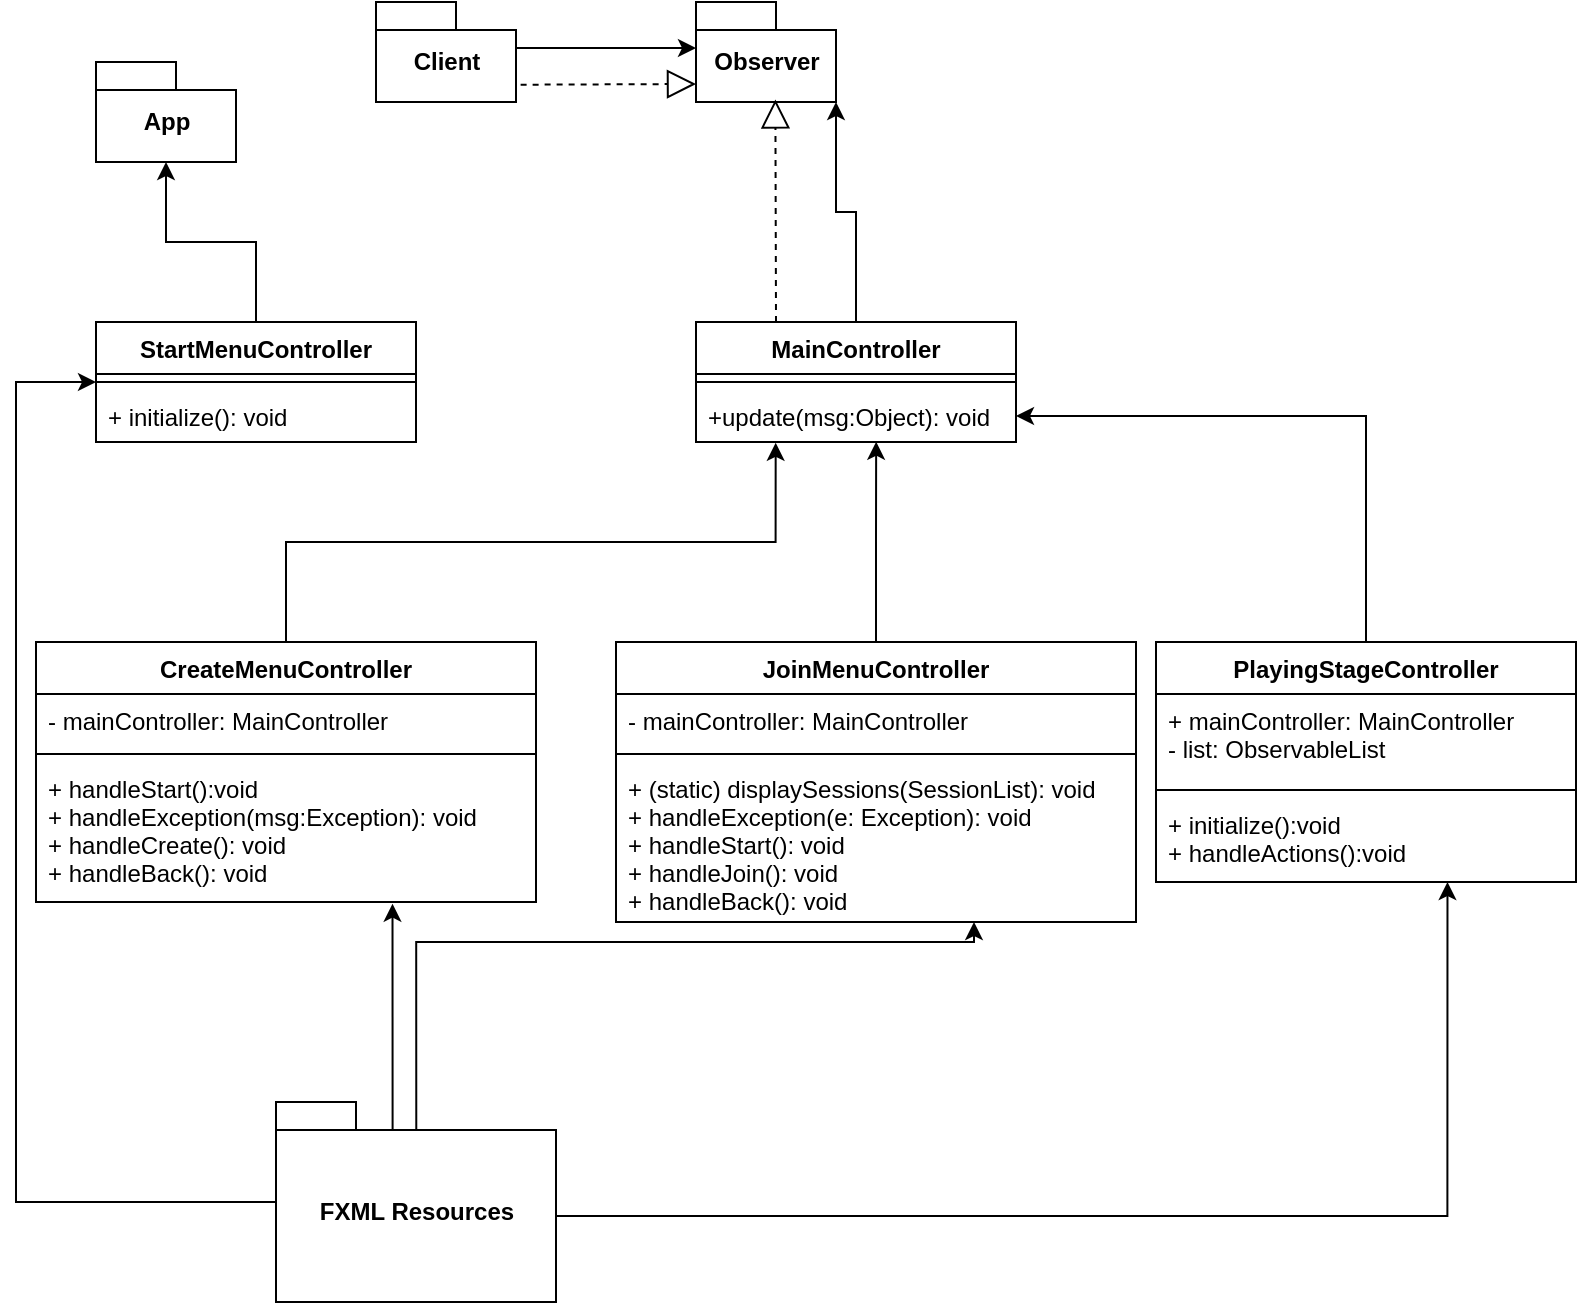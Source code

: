 <mxfile version="12.6.5" type="device"><diagram id="pzL4LH_Sc7CtE2fPriLA" name="Page-1"><mxGraphModel dx="1673" dy="967" grid="1" gridSize="10" guides="1" tooltips="1" connect="1" arrows="1" fold="1" page="1" pageScale="1" pageWidth="827" pageHeight="1169" math="0" shadow="0"><root><mxCell id="0"/><mxCell id="1" parent="0"/><mxCell id="FwR0tVkVCMu9eW7zsfF2-25" style="edgeStyle=orthogonalEdgeStyle;rounded=0;orthogonalLoop=1;jettySize=auto;html=1;entryX=0;entryY=0;entryDx=70;entryDy=50;entryPerimeter=0;" edge="1" parent="1" source="FwR0tVkVCMu9eW7zsfF2-1" target="FwR0tVkVCMu9eW7zsfF2-24"><mxGeometry relative="1" as="geometry"/></mxCell><mxCell id="FwR0tVkVCMu9eW7zsfF2-1" value="MainController" style="swimlane;fontStyle=1;align=center;verticalAlign=top;childLayout=stackLayout;horizontal=1;startSize=26;horizontalStack=0;resizeParent=1;resizeParentMax=0;resizeLast=0;collapsible=1;marginBottom=0;" vertex="1" parent="1"><mxGeometry x="350" y="190" width="160" height="60" as="geometry"/></mxCell><mxCell id="FwR0tVkVCMu9eW7zsfF2-3" value="" style="line;strokeWidth=1;fillColor=none;align=left;verticalAlign=middle;spacingTop=-1;spacingLeft=3;spacingRight=3;rotatable=0;labelPosition=right;points=[];portConstraint=eastwest;" vertex="1" parent="FwR0tVkVCMu9eW7zsfF2-1"><mxGeometry y="26" width="160" height="8" as="geometry"/></mxCell><mxCell id="FwR0tVkVCMu9eW7zsfF2-4" value="+update(msg:Object): void" style="text;strokeColor=none;fillColor=none;align=left;verticalAlign=top;spacingLeft=4;spacingRight=4;overflow=hidden;rotatable=0;points=[[0,0.5],[1,0.5]];portConstraint=eastwest;" vertex="1" parent="FwR0tVkVCMu9eW7zsfF2-1"><mxGeometry y="34" width="160" height="26" as="geometry"/></mxCell><mxCell id="FwR0tVkVCMu9eW7zsfF2-32" style="edgeStyle=orthogonalEdgeStyle;rounded=0;orthogonalLoop=1;jettySize=auto;html=1;entryX=1;entryY=0.5;entryDx=0;entryDy=0;" edge="1" parent="1" source="FwR0tVkVCMu9eW7zsfF2-5" target="FwR0tVkVCMu9eW7zsfF2-4"><mxGeometry relative="1" as="geometry"/></mxCell><mxCell id="FwR0tVkVCMu9eW7zsfF2-5" value="PlayingStageController" style="swimlane;fontStyle=1;align=center;verticalAlign=top;childLayout=stackLayout;horizontal=1;startSize=26;horizontalStack=0;resizeParent=1;resizeParentMax=0;resizeLast=0;collapsible=1;marginBottom=0;" vertex="1" parent="1"><mxGeometry x="580" y="350" width="210" height="120" as="geometry"/></mxCell><mxCell id="FwR0tVkVCMu9eW7zsfF2-6" value="+ mainController: MainController&#10;- list: ObservableList" style="text;strokeColor=none;fillColor=none;align=left;verticalAlign=top;spacingLeft=4;spacingRight=4;overflow=hidden;rotatable=0;points=[[0,0.5],[1,0.5]];portConstraint=eastwest;" vertex="1" parent="FwR0tVkVCMu9eW7zsfF2-5"><mxGeometry y="26" width="210" height="44" as="geometry"/></mxCell><mxCell id="FwR0tVkVCMu9eW7zsfF2-7" value="" style="line;strokeWidth=1;fillColor=none;align=left;verticalAlign=middle;spacingTop=-1;spacingLeft=3;spacingRight=3;rotatable=0;labelPosition=right;points=[];portConstraint=eastwest;" vertex="1" parent="FwR0tVkVCMu9eW7zsfF2-5"><mxGeometry y="70" width="210" height="8" as="geometry"/></mxCell><mxCell id="FwR0tVkVCMu9eW7zsfF2-8" value="+ initialize():void&#10;+ handleActions():void" style="text;strokeColor=none;fillColor=none;align=left;verticalAlign=top;spacingLeft=4;spacingRight=4;overflow=hidden;rotatable=0;points=[[0,0.5],[1,0.5]];portConstraint=eastwest;" vertex="1" parent="FwR0tVkVCMu9eW7zsfF2-5"><mxGeometry y="78" width="210" height="42" as="geometry"/></mxCell><mxCell id="FwR0tVkVCMu9eW7zsfF2-34" style="edgeStyle=orthogonalEdgeStyle;rounded=0;orthogonalLoop=1;jettySize=auto;html=1;entryX=0.5;entryY=1;entryDx=0;entryDy=0;entryPerimeter=0;" edge="1" parent="1" source="FwR0tVkVCMu9eW7zsfF2-9" target="FwR0tVkVCMu9eW7zsfF2-33"><mxGeometry relative="1" as="geometry"/></mxCell><mxCell id="FwR0tVkVCMu9eW7zsfF2-9" value="StartMenuController" style="swimlane;fontStyle=1;align=center;verticalAlign=top;childLayout=stackLayout;horizontal=1;startSize=26;horizontalStack=0;resizeParent=1;resizeParentMax=0;resizeLast=0;collapsible=1;marginBottom=0;" vertex="1" parent="1"><mxGeometry x="50" y="190" width="160" height="60" as="geometry"/></mxCell><mxCell id="FwR0tVkVCMu9eW7zsfF2-11" value="" style="line;strokeWidth=1;fillColor=none;align=left;verticalAlign=middle;spacingTop=-1;spacingLeft=3;spacingRight=3;rotatable=0;labelPosition=right;points=[];portConstraint=eastwest;" vertex="1" parent="FwR0tVkVCMu9eW7zsfF2-9"><mxGeometry y="26" width="160" height="8" as="geometry"/></mxCell><mxCell id="FwR0tVkVCMu9eW7zsfF2-12" value="+ initialize(): void" style="text;strokeColor=none;fillColor=none;align=left;verticalAlign=top;spacingLeft=4;spacingRight=4;overflow=hidden;rotatable=0;points=[[0,0.5],[1,0.5]];portConstraint=eastwest;" vertex="1" parent="FwR0tVkVCMu9eW7zsfF2-9"><mxGeometry y="34" width="160" height="26" as="geometry"/></mxCell><mxCell id="FwR0tVkVCMu9eW7zsfF2-31" style="edgeStyle=orthogonalEdgeStyle;rounded=0;orthogonalLoop=1;jettySize=auto;html=1;entryX=0.563;entryY=0.995;entryDx=0;entryDy=0;entryPerimeter=0;" edge="1" parent="1" source="FwR0tVkVCMu9eW7zsfF2-13" target="FwR0tVkVCMu9eW7zsfF2-4"><mxGeometry relative="1" as="geometry"/></mxCell><mxCell id="FwR0tVkVCMu9eW7zsfF2-13" value="JoinMenuController" style="swimlane;fontStyle=1;align=center;verticalAlign=top;childLayout=stackLayout;horizontal=1;startSize=26;horizontalStack=0;resizeParent=1;resizeParentMax=0;resizeLast=0;collapsible=1;marginBottom=0;" vertex="1" parent="1"><mxGeometry x="310" y="350" width="260" height="140" as="geometry"/></mxCell><mxCell id="FwR0tVkVCMu9eW7zsfF2-14" value="- mainController: MainController" style="text;strokeColor=none;fillColor=none;align=left;verticalAlign=top;spacingLeft=4;spacingRight=4;overflow=hidden;rotatable=0;points=[[0,0.5],[1,0.5]];portConstraint=eastwest;" vertex="1" parent="FwR0tVkVCMu9eW7zsfF2-13"><mxGeometry y="26" width="260" height="26" as="geometry"/></mxCell><mxCell id="FwR0tVkVCMu9eW7zsfF2-15" value="" style="line;strokeWidth=1;fillColor=none;align=left;verticalAlign=middle;spacingTop=-1;spacingLeft=3;spacingRight=3;rotatable=0;labelPosition=right;points=[];portConstraint=eastwest;" vertex="1" parent="FwR0tVkVCMu9eW7zsfF2-13"><mxGeometry y="52" width="260" height="8" as="geometry"/></mxCell><mxCell id="FwR0tVkVCMu9eW7zsfF2-16" value="+ (static) displaySessions(SessionList): void&#10;+ handleException(e: Exception): void&#10;+ handleStart(): void&#10;+ handleJoin(): void&#10;+ handleBack(): void" style="text;strokeColor=none;fillColor=none;align=left;verticalAlign=top;spacingLeft=4;spacingRight=4;overflow=hidden;rotatable=0;points=[[0,0.5],[1,0.5]];portConstraint=eastwest;" vertex="1" parent="FwR0tVkVCMu9eW7zsfF2-13"><mxGeometry y="60" width="260" height="80" as="geometry"/></mxCell><mxCell id="FwR0tVkVCMu9eW7zsfF2-30" style="edgeStyle=orthogonalEdgeStyle;rounded=0;orthogonalLoop=1;jettySize=auto;html=1;entryX=0.249;entryY=1.016;entryDx=0;entryDy=0;entryPerimeter=0;" edge="1" parent="1" source="FwR0tVkVCMu9eW7zsfF2-17" target="FwR0tVkVCMu9eW7zsfF2-4"><mxGeometry relative="1" as="geometry"/></mxCell><mxCell id="FwR0tVkVCMu9eW7zsfF2-17" value="CreateMenuController" style="swimlane;fontStyle=1;align=center;verticalAlign=top;childLayout=stackLayout;horizontal=1;startSize=26;horizontalStack=0;resizeParent=1;resizeParentMax=0;resizeLast=0;collapsible=1;marginBottom=0;" vertex="1" parent="1"><mxGeometry x="20" y="350" width="250" height="130" as="geometry"/></mxCell><mxCell id="FwR0tVkVCMu9eW7zsfF2-18" value="- mainController: MainController" style="text;strokeColor=none;fillColor=none;align=left;verticalAlign=top;spacingLeft=4;spacingRight=4;overflow=hidden;rotatable=0;points=[[0,0.5],[1,0.5]];portConstraint=eastwest;" vertex="1" parent="FwR0tVkVCMu9eW7zsfF2-17"><mxGeometry y="26" width="250" height="26" as="geometry"/></mxCell><mxCell id="FwR0tVkVCMu9eW7zsfF2-19" value="" style="line;strokeWidth=1;fillColor=none;align=left;verticalAlign=middle;spacingTop=-1;spacingLeft=3;spacingRight=3;rotatable=0;labelPosition=right;points=[];portConstraint=eastwest;" vertex="1" parent="FwR0tVkVCMu9eW7zsfF2-17"><mxGeometry y="52" width="250" height="8" as="geometry"/></mxCell><mxCell id="FwR0tVkVCMu9eW7zsfF2-20" value="+ handleStart():void&#10;+ handleException(msg:Exception): void&#10;+ handleCreate(): void&#10;+ handleBack(): void" style="text;strokeColor=none;fillColor=none;align=left;verticalAlign=top;spacingLeft=4;spacingRight=4;overflow=hidden;rotatable=0;points=[[0,0.5],[1,0.5]];portConstraint=eastwest;" vertex="1" parent="FwR0tVkVCMu9eW7zsfF2-17"><mxGeometry y="60" width="250" height="70" as="geometry"/></mxCell><mxCell id="FwR0tVkVCMu9eW7zsfF2-26" style="edgeStyle=orthogonalEdgeStyle;rounded=0;orthogonalLoop=1;jettySize=auto;html=1;entryX=0;entryY=0;entryDx=0;entryDy=23;entryPerimeter=0;" edge="1" parent="1" source="FwR0tVkVCMu9eW7zsfF2-22" target="FwR0tVkVCMu9eW7zsfF2-24"><mxGeometry relative="1" as="geometry"><Array as="points"><mxPoint x="260" y="55"/><mxPoint x="260" y="53"/></Array></mxGeometry></mxCell><mxCell id="FwR0tVkVCMu9eW7zsfF2-22" value="Client" style="shape=folder;fontStyle=1;spacingTop=10;tabWidth=40;tabHeight=14;tabPosition=left;html=1;" vertex="1" parent="1"><mxGeometry x="190" y="30" width="70" height="50" as="geometry"/></mxCell><mxCell id="FwR0tVkVCMu9eW7zsfF2-24" value="Observer" style="shape=folder;fontStyle=1;spacingTop=10;tabWidth=40;tabHeight=14;tabPosition=left;html=1;" vertex="1" parent="1"><mxGeometry x="350" y="30" width="70" height="50" as="geometry"/></mxCell><mxCell id="FwR0tVkVCMu9eW7zsfF2-27" value="" style="endArrow=block;dashed=1;endFill=0;endSize=12;html=1;exitX=0.25;exitY=0;exitDx=0;exitDy=0;entryX=0.567;entryY=0.974;entryDx=0;entryDy=0;entryPerimeter=0;" edge="1" parent="1" source="FwR0tVkVCMu9eW7zsfF2-1" target="FwR0tVkVCMu9eW7zsfF2-24"><mxGeometry width="160" relative="1" as="geometry"><mxPoint x="190" y="140" as="sourcePoint"/><mxPoint x="389" y="82" as="targetPoint"/></mxGeometry></mxCell><mxCell id="FwR0tVkVCMu9eW7zsfF2-28" value="" style="endArrow=block;dashed=1;endFill=0;endSize=12;html=1;entryX=0;entryY=0;entryDx=0;entryDy=41;entryPerimeter=0;exitX=1.033;exitY=0.827;exitDx=0;exitDy=0;exitPerimeter=0;" edge="1" parent="1" source="FwR0tVkVCMu9eW7zsfF2-22" target="FwR0tVkVCMu9eW7zsfF2-24"><mxGeometry width="160" relative="1" as="geometry"><mxPoint x="270" y="71" as="sourcePoint"/><mxPoint x="280" y="70" as="targetPoint"/></mxGeometry></mxCell><mxCell id="FwR0tVkVCMu9eW7zsfF2-33" value="App" style="shape=folder;fontStyle=1;spacingTop=10;tabWidth=40;tabHeight=14;tabPosition=left;html=1;" vertex="1" parent="1"><mxGeometry x="50" y="60" width="70" height="50" as="geometry"/></mxCell><mxCell id="FwR0tVkVCMu9eW7zsfF2-37" style="edgeStyle=orthogonalEdgeStyle;rounded=0;orthogonalLoop=1;jettySize=auto;html=1;entryX=0.713;entryY=1.012;entryDx=0;entryDy=0;entryPerimeter=0;exitX=0.488;exitY=0.142;exitDx=0;exitDy=0;exitPerimeter=0;" edge="1" parent="1" source="FwR0tVkVCMu9eW7zsfF2-36" target="FwR0tVkVCMu9eW7zsfF2-20"><mxGeometry relative="1" as="geometry"><Array as="points"><mxPoint x="198" y="594"/></Array></mxGeometry></mxCell><mxCell id="FwR0tVkVCMu9eW7zsfF2-39" style="edgeStyle=orthogonalEdgeStyle;rounded=0;orthogonalLoop=1;jettySize=auto;html=1;exitX=0.501;exitY=0.138;exitDx=0;exitDy=0;exitPerimeter=0;" edge="1" parent="1" source="FwR0tVkVCMu9eW7zsfF2-36" target="FwR0tVkVCMu9eW7zsfF2-16"><mxGeometry relative="1" as="geometry"><mxPoint x="490" y="500" as="targetPoint"/><Array as="points"><mxPoint x="210" y="500"/><mxPoint x="489" y="500"/></Array></mxGeometry></mxCell><mxCell id="FwR0tVkVCMu9eW7zsfF2-40" style="edgeStyle=orthogonalEdgeStyle;rounded=0;orthogonalLoop=1;jettySize=auto;html=1;exitX=0;exitY=0;exitDx=140;exitDy=57;exitPerimeter=0;entryX=0.694;entryY=1;entryDx=0;entryDy=0;entryPerimeter=0;" edge="1" parent="1" source="FwR0tVkVCMu9eW7zsfF2-36" target="FwR0tVkVCMu9eW7zsfF2-8"><mxGeometry relative="1" as="geometry"/></mxCell><mxCell id="FwR0tVkVCMu9eW7zsfF2-41" style="edgeStyle=orthogonalEdgeStyle;rounded=0;orthogonalLoop=1;jettySize=auto;html=1;entryX=0;entryY=0.5;entryDx=0;entryDy=0;" edge="1" parent="1" source="FwR0tVkVCMu9eW7zsfF2-36" target="FwR0tVkVCMu9eW7zsfF2-9"><mxGeometry relative="1" as="geometry"><mxPoint x="10" y="170" as="targetPoint"/><Array as="points"><mxPoint x="10" y="630"/><mxPoint x="10" y="220"/></Array></mxGeometry></mxCell><mxCell id="FwR0tVkVCMu9eW7zsfF2-36" value="FXML Resources" style="shape=folder;fontStyle=1;spacingTop=10;tabWidth=40;tabHeight=14;tabPosition=left;html=1;" vertex="1" parent="1"><mxGeometry x="140" y="580" width="140" height="100" as="geometry"/></mxCell></root></mxGraphModel></diagram></mxfile>